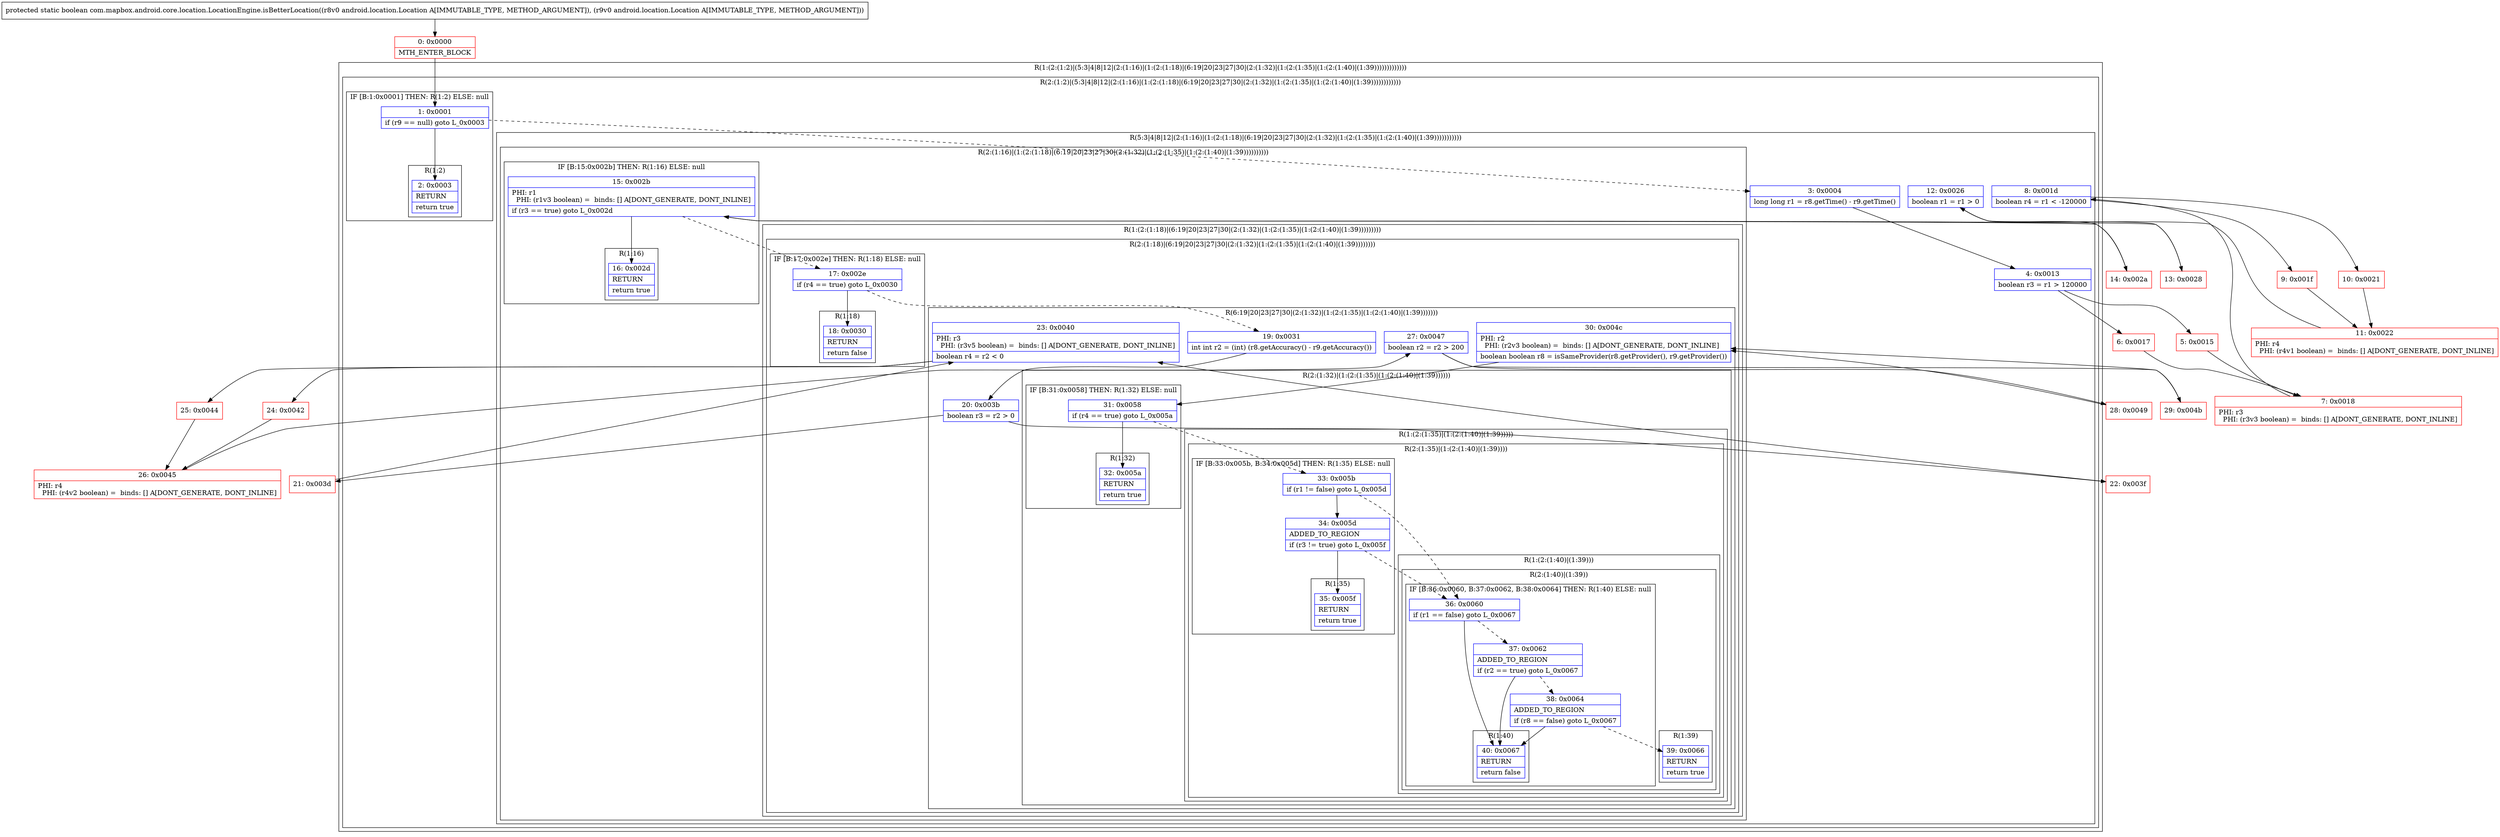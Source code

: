 digraph "CFG forcom.mapbox.android.core.location.LocationEngine.isBetterLocation(Landroid\/location\/Location;Landroid\/location\/Location;)Z" {
subgraph cluster_Region_2101655798 {
label = "R(1:(2:(1:2)|(5:3|4|8|12|(2:(1:16)|(1:(2:(1:18)|(6:19|20|23|27|30|(2:(1:32)|(1:(2:(1:35)|(1:(2:(1:40)|(1:39)))))))))))))";
node [shape=record,color=blue];
subgraph cluster_Region_537705784 {
label = "R(2:(1:2)|(5:3|4|8|12|(2:(1:16)|(1:(2:(1:18)|(6:19|20|23|27|30|(2:(1:32)|(1:(2:(1:35)|(1:(2:(1:40)|(1:39))))))))))))";
node [shape=record,color=blue];
subgraph cluster_IfRegion_1704061118 {
label = "IF [B:1:0x0001] THEN: R(1:2) ELSE: null";
node [shape=record,color=blue];
Node_1 [shape=record,label="{1\:\ 0x0001|if (r9 == null) goto L_0x0003\l}"];
subgraph cluster_Region_1579191735 {
label = "R(1:2)";
node [shape=record,color=blue];
Node_2 [shape=record,label="{2\:\ 0x0003|RETURN\l|return true\l}"];
}
}
subgraph cluster_Region_786738196 {
label = "R(5:3|4|8|12|(2:(1:16)|(1:(2:(1:18)|(6:19|20|23|27|30|(2:(1:32)|(1:(2:(1:35)|(1:(2:(1:40)|(1:39)))))))))))";
node [shape=record,color=blue];
Node_3 [shape=record,label="{3\:\ 0x0004|long long r1 = r8.getTime() \- r9.getTime()\l}"];
Node_4 [shape=record,label="{4\:\ 0x0013|boolean r3 = r1 \> 120000\l}"];
Node_8 [shape=record,label="{8\:\ 0x001d|boolean r4 = r1 \< \-120000\l}"];
Node_12 [shape=record,label="{12\:\ 0x0026|boolean r1 = r1 \> 0\l}"];
subgraph cluster_Region_108731789 {
label = "R(2:(1:16)|(1:(2:(1:18)|(6:19|20|23|27|30|(2:(1:32)|(1:(2:(1:35)|(1:(2:(1:40)|(1:39))))))))))";
node [shape=record,color=blue];
subgraph cluster_IfRegion_412312466 {
label = "IF [B:15:0x002b] THEN: R(1:16) ELSE: null";
node [shape=record,color=blue];
Node_15 [shape=record,label="{15\:\ 0x002b|PHI: r1 \l  PHI: (r1v3 boolean) =  binds: [] A[DONT_GENERATE, DONT_INLINE]\l|if (r3 == true) goto L_0x002d\l}"];
subgraph cluster_Region_1138459911 {
label = "R(1:16)";
node [shape=record,color=blue];
Node_16 [shape=record,label="{16\:\ 0x002d|RETURN\l|return true\l}"];
}
}
subgraph cluster_Region_694501850 {
label = "R(1:(2:(1:18)|(6:19|20|23|27|30|(2:(1:32)|(1:(2:(1:35)|(1:(2:(1:40)|(1:39)))))))))";
node [shape=record,color=blue];
subgraph cluster_Region_1945255028 {
label = "R(2:(1:18)|(6:19|20|23|27|30|(2:(1:32)|(1:(2:(1:35)|(1:(2:(1:40)|(1:39))))))))";
node [shape=record,color=blue];
subgraph cluster_IfRegion_160498111 {
label = "IF [B:17:0x002e] THEN: R(1:18) ELSE: null";
node [shape=record,color=blue];
Node_17 [shape=record,label="{17\:\ 0x002e|if (r4 == true) goto L_0x0030\l}"];
subgraph cluster_Region_767279346 {
label = "R(1:18)";
node [shape=record,color=blue];
Node_18 [shape=record,label="{18\:\ 0x0030|RETURN\l|return false\l}"];
}
}
subgraph cluster_Region_1961055503 {
label = "R(6:19|20|23|27|30|(2:(1:32)|(1:(2:(1:35)|(1:(2:(1:40)|(1:39)))))))";
node [shape=record,color=blue];
Node_19 [shape=record,label="{19\:\ 0x0031|int int r2 = (int) (r8.getAccuracy() \- r9.getAccuracy())\l}"];
Node_20 [shape=record,label="{20\:\ 0x003b|boolean r3 = r2 \> 0\l}"];
Node_23 [shape=record,label="{23\:\ 0x0040|PHI: r3 \l  PHI: (r3v5 boolean) =  binds: [] A[DONT_GENERATE, DONT_INLINE]\l|boolean r4 = r2 \< 0\l}"];
Node_27 [shape=record,label="{27\:\ 0x0047|boolean r2 = r2 \> 200\l}"];
Node_30 [shape=record,label="{30\:\ 0x004c|PHI: r2 \l  PHI: (r2v3 boolean) =  binds: [] A[DONT_GENERATE, DONT_INLINE]\l|boolean boolean r8 = isSameProvider(r8.getProvider(), r9.getProvider())\l}"];
subgraph cluster_Region_852986879 {
label = "R(2:(1:32)|(1:(2:(1:35)|(1:(2:(1:40)|(1:39))))))";
node [shape=record,color=blue];
subgraph cluster_IfRegion_1979592405 {
label = "IF [B:31:0x0058] THEN: R(1:32) ELSE: null";
node [shape=record,color=blue];
Node_31 [shape=record,label="{31\:\ 0x0058|if (r4 == true) goto L_0x005a\l}"];
subgraph cluster_Region_834627566 {
label = "R(1:32)";
node [shape=record,color=blue];
Node_32 [shape=record,label="{32\:\ 0x005a|RETURN\l|return true\l}"];
}
}
subgraph cluster_Region_1405942833 {
label = "R(1:(2:(1:35)|(1:(2:(1:40)|(1:39)))))";
node [shape=record,color=blue];
subgraph cluster_Region_545458922 {
label = "R(2:(1:35)|(1:(2:(1:40)|(1:39))))";
node [shape=record,color=blue];
subgraph cluster_IfRegion_2086711319 {
label = "IF [B:33:0x005b, B:34:0x005d] THEN: R(1:35) ELSE: null";
node [shape=record,color=blue];
Node_33 [shape=record,label="{33\:\ 0x005b|if (r1 != false) goto L_0x005d\l}"];
Node_34 [shape=record,label="{34\:\ 0x005d|ADDED_TO_REGION\l|if (r3 != true) goto L_0x005f\l}"];
subgraph cluster_Region_772142454 {
label = "R(1:35)";
node [shape=record,color=blue];
Node_35 [shape=record,label="{35\:\ 0x005f|RETURN\l|return true\l}"];
}
}
subgraph cluster_Region_1691313999 {
label = "R(1:(2:(1:40)|(1:39)))";
node [shape=record,color=blue];
subgraph cluster_Region_1347826323 {
label = "R(2:(1:40)|(1:39))";
node [shape=record,color=blue];
subgraph cluster_IfRegion_2003777411 {
label = "IF [B:36:0x0060, B:37:0x0062, B:38:0x0064] THEN: R(1:40) ELSE: null";
node [shape=record,color=blue];
Node_36 [shape=record,label="{36\:\ 0x0060|if (r1 == false) goto L_0x0067\l}"];
Node_37 [shape=record,label="{37\:\ 0x0062|ADDED_TO_REGION\l|if (r2 == true) goto L_0x0067\l}"];
Node_38 [shape=record,label="{38\:\ 0x0064|ADDED_TO_REGION\l|if (r8 == false) goto L_0x0067\l}"];
subgraph cluster_Region_1757062697 {
label = "R(1:40)";
node [shape=record,color=blue];
Node_40 [shape=record,label="{40\:\ 0x0067|RETURN\l|return false\l}"];
}
}
subgraph cluster_Region_1763004429 {
label = "R(1:39)";
node [shape=record,color=blue];
Node_39 [shape=record,label="{39\:\ 0x0066|RETURN\l|return true\l}"];
}
}
}
}
}
}
}
}
}
}
}
}
}
Node_0 [shape=record,color=red,label="{0\:\ 0x0000|MTH_ENTER_BLOCK\l}"];
Node_5 [shape=record,color=red,label="{5\:\ 0x0015}"];
Node_6 [shape=record,color=red,label="{6\:\ 0x0017}"];
Node_7 [shape=record,color=red,label="{7\:\ 0x0018|PHI: r3 \l  PHI: (r3v3 boolean) =  binds: [] A[DONT_GENERATE, DONT_INLINE]\l}"];
Node_9 [shape=record,color=red,label="{9\:\ 0x001f}"];
Node_10 [shape=record,color=red,label="{10\:\ 0x0021}"];
Node_11 [shape=record,color=red,label="{11\:\ 0x0022|PHI: r4 \l  PHI: (r4v1 boolean) =  binds: [] A[DONT_GENERATE, DONT_INLINE]\l}"];
Node_13 [shape=record,color=red,label="{13\:\ 0x0028}"];
Node_14 [shape=record,color=red,label="{14\:\ 0x002a}"];
Node_21 [shape=record,color=red,label="{21\:\ 0x003d}"];
Node_22 [shape=record,color=red,label="{22\:\ 0x003f}"];
Node_24 [shape=record,color=red,label="{24\:\ 0x0042}"];
Node_25 [shape=record,color=red,label="{25\:\ 0x0044}"];
Node_26 [shape=record,color=red,label="{26\:\ 0x0045|PHI: r4 \l  PHI: (r4v2 boolean) =  binds: [] A[DONT_GENERATE, DONT_INLINE]\l}"];
Node_28 [shape=record,color=red,label="{28\:\ 0x0049}"];
Node_29 [shape=record,color=red,label="{29\:\ 0x004b}"];
MethodNode[shape=record,label="{protected static boolean com.mapbox.android.core.location.LocationEngine.isBetterLocation((r8v0 android.location.Location A[IMMUTABLE_TYPE, METHOD_ARGUMENT]), (r9v0 android.location.Location A[IMMUTABLE_TYPE, METHOD_ARGUMENT])) }"];
MethodNode -> Node_0;
Node_1 -> Node_2;
Node_1 -> Node_3[style=dashed];
Node_3 -> Node_4;
Node_4 -> Node_5;
Node_4 -> Node_6;
Node_8 -> Node_9;
Node_8 -> Node_10;
Node_12 -> Node_13;
Node_12 -> Node_14;
Node_15 -> Node_16;
Node_15 -> Node_17[style=dashed];
Node_17 -> Node_18;
Node_17 -> Node_19[style=dashed];
Node_19 -> Node_20;
Node_20 -> Node_21;
Node_20 -> Node_22;
Node_23 -> Node_24;
Node_23 -> Node_25;
Node_27 -> Node_28;
Node_27 -> Node_29;
Node_30 -> Node_31;
Node_31 -> Node_32;
Node_31 -> Node_33[style=dashed];
Node_33 -> Node_34;
Node_33 -> Node_36[style=dashed];
Node_34 -> Node_35;
Node_34 -> Node_36[style=dashed];
Node_36 -> Node_37[style=dashed];
Node_36 -> Node_40;
Node_37 -> Node_38[style=dashed];
Node_37 -> Node_40;
Node_38 -> Node_39[style=dashed];
Node_38 -> Node_40;
Node_0 -> Node_1;
Node_5 -> Node_7;
Node_6 -> Node_7;
Node_7 -> Node_8;
Node_9 -> Node_11;
Node_10 -> Node_11;
Node_11 -> Node_12;
Node_13 -> Node_15;
Node_14 -> Node_15;
Node_21 -> Node_23;
Node_22 -> Node_23;
Node_24 -> Node_26;
Node_25 -> Node_26;
Node_26 -> Node_27;
Node_28 -> Node_30;
Node_29 -> Node_30;
}

